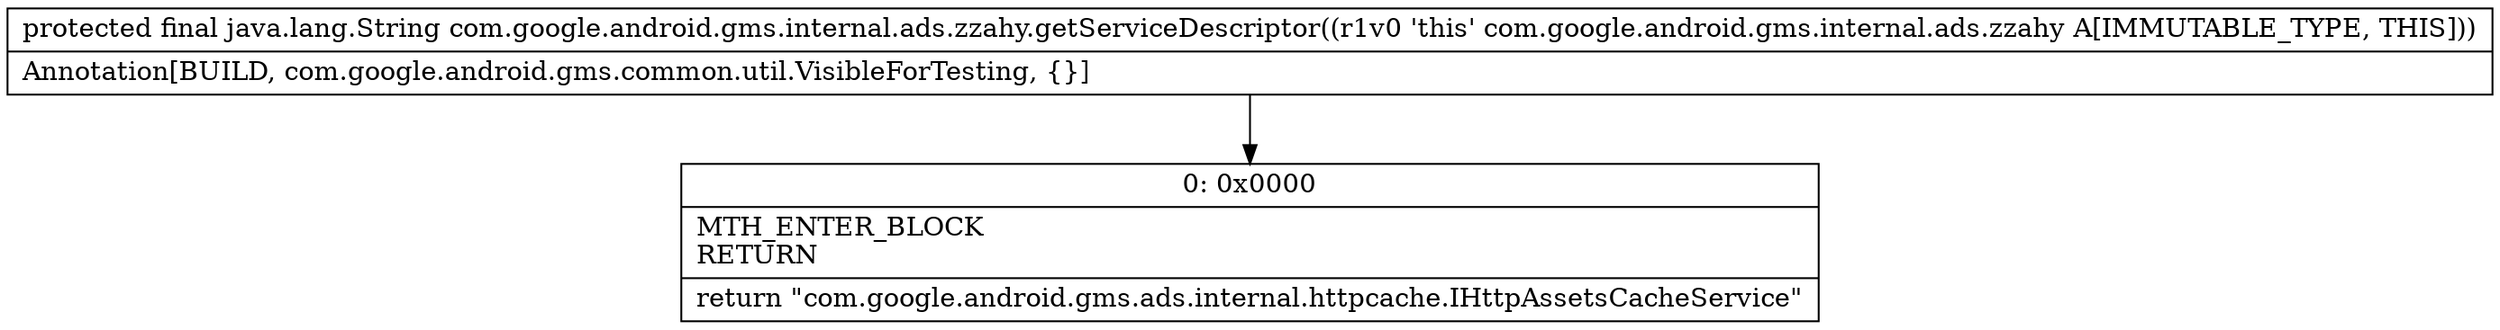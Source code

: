 digraph "CFG forcom.google.android.gms.internal.ads.zzahy.getServiceDescriptor()Ljava\/lang\/String;" {
Node_0 [shape=record,label="{0\:\ 0x0000|MTH_ENTER_BLOCK\lRETURN\l|return \"com.google.android.gms.ads.internal.httpcache.IHttpAssetsCacheService\"\l}"];
MethodNode[shape=record,label="{protected final java.lang.String com.google.android.gms.internal.ads.zzahy.getServiceDescriptor((r1v0 'this' com.google.android.gms.internal.ads.zzahy A[IMMUTABLE_TYPE, THIS]))  | Annotation[BUILD, com.google.android.gms.common.util.VisibleForTesting, \{\}]\l}"];
MethodNode -> Node_0;
}

